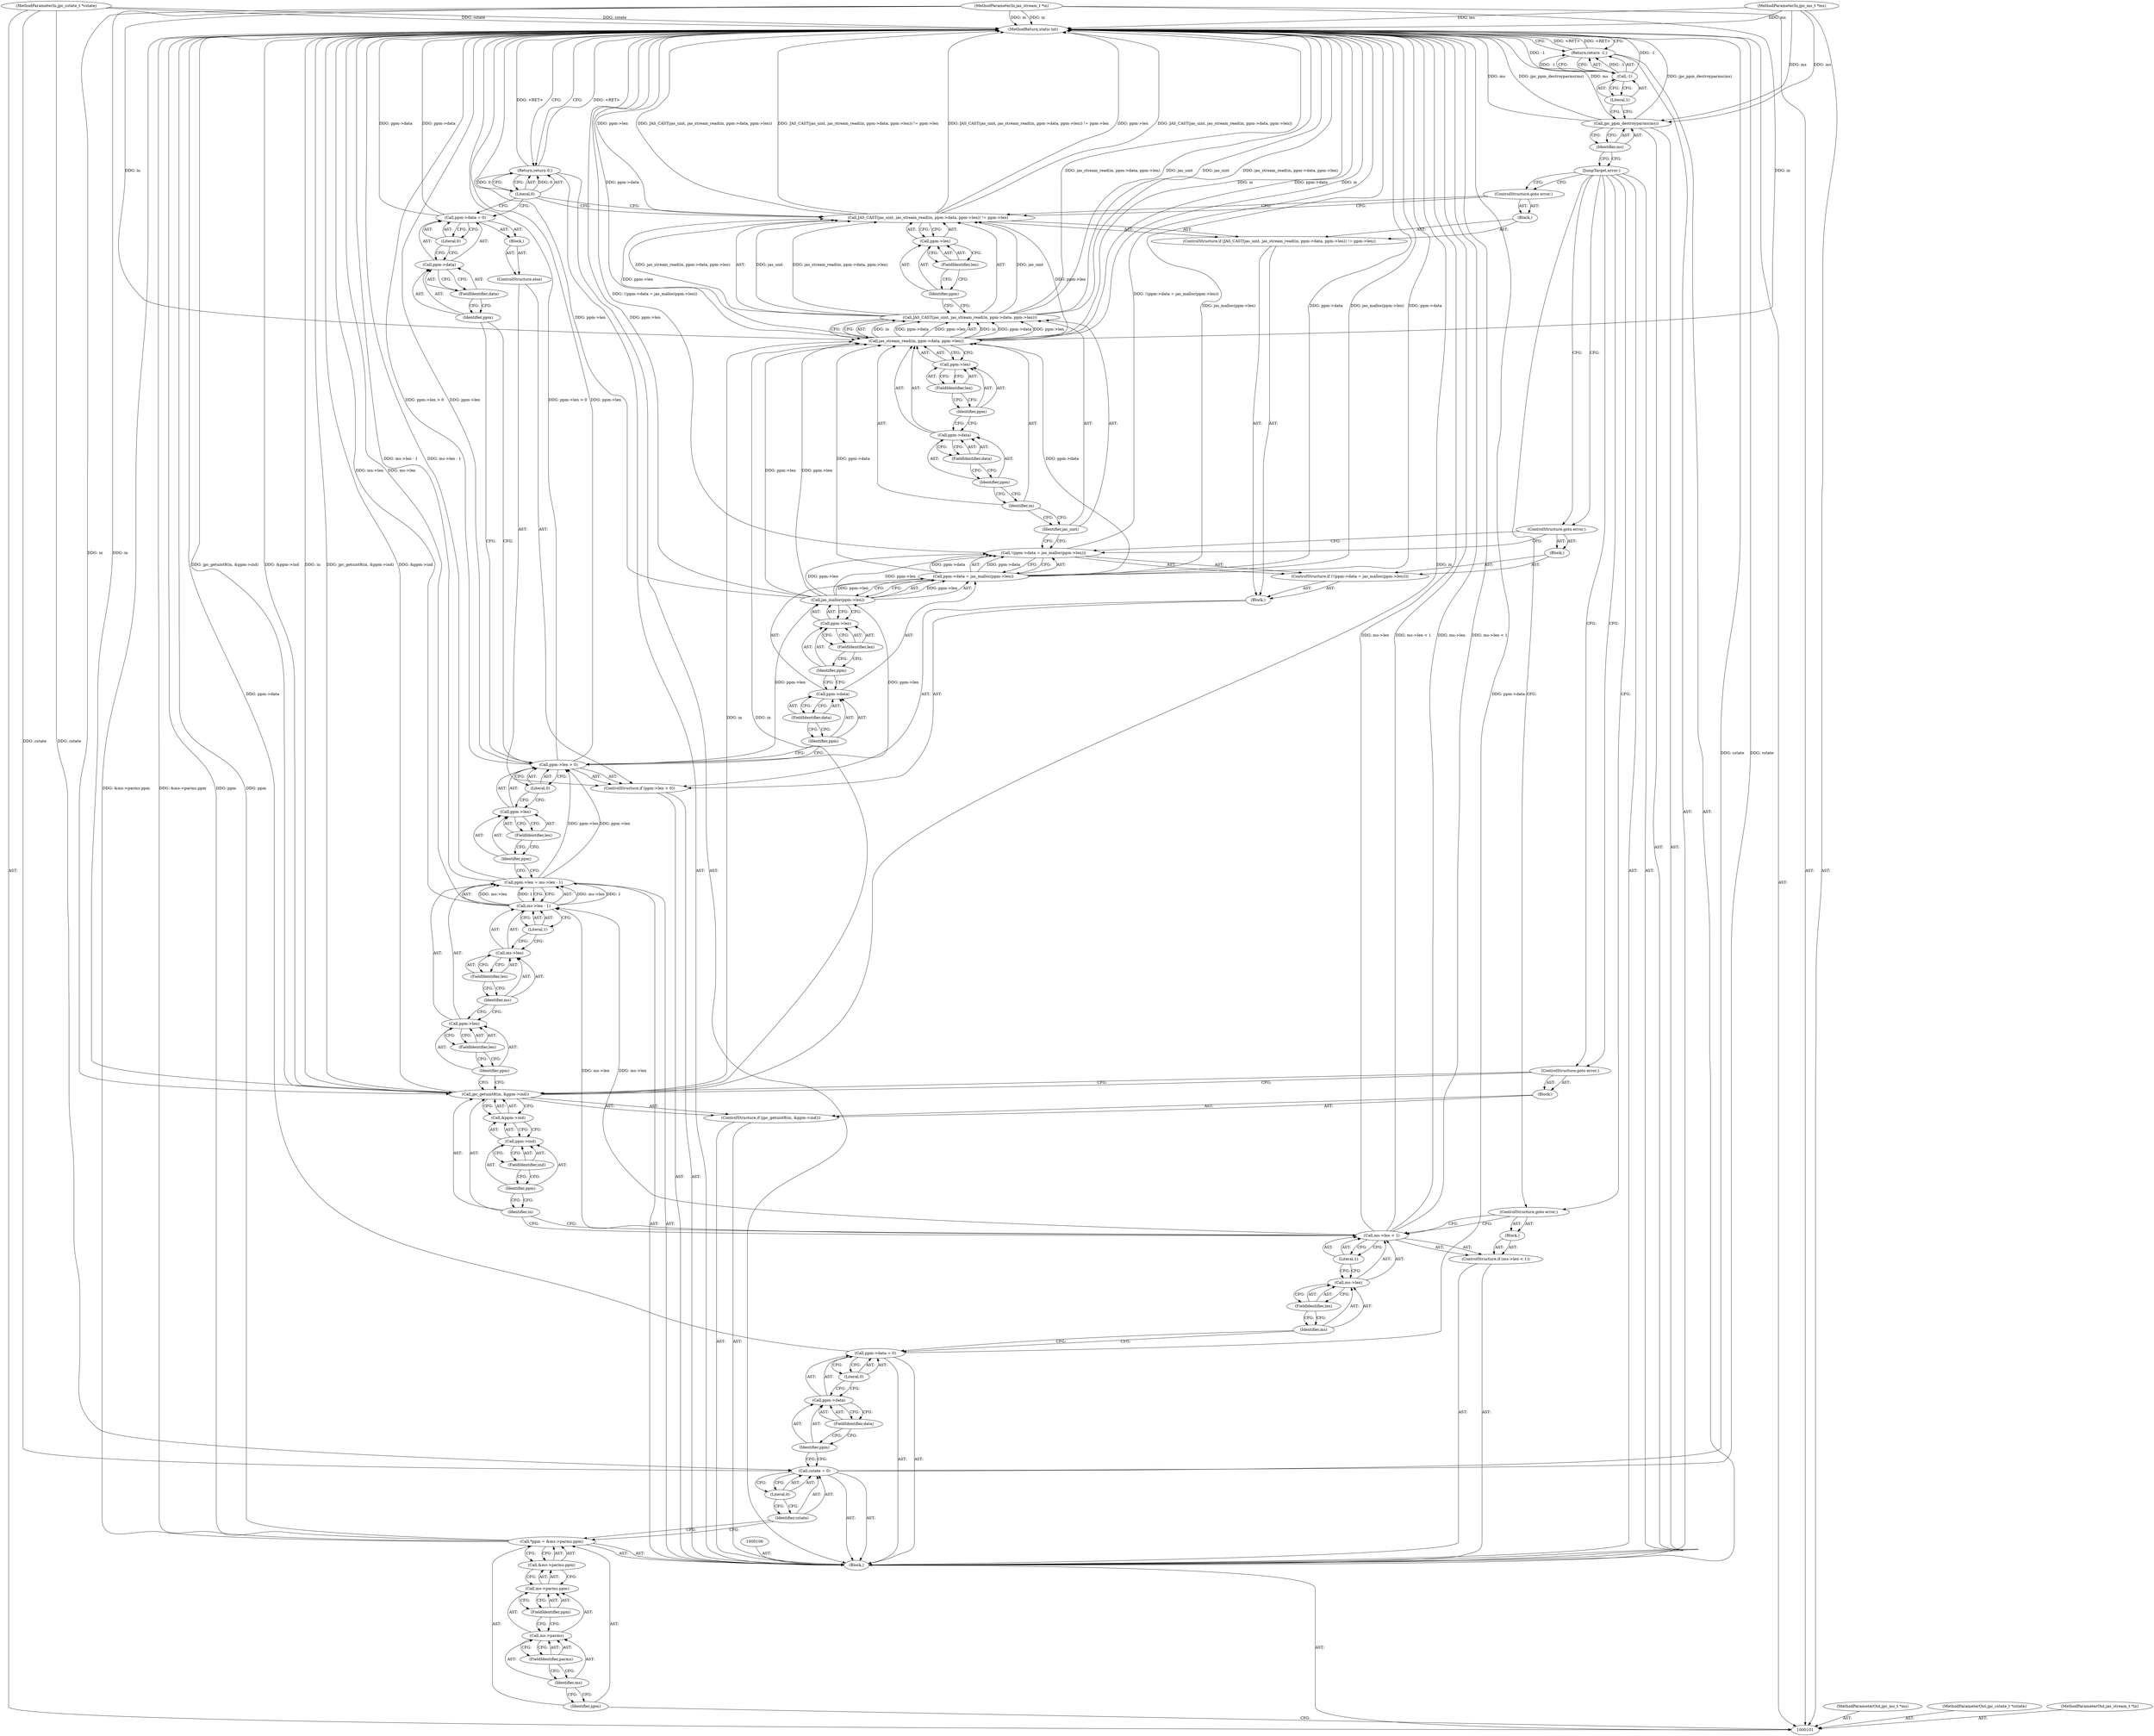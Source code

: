 digraph "0_jasper_d42b2388f7f8e0332c846675133acea151fc557a_35" {
"1000200" [label="(MethodReturn,static int)"];
"1000102" [label="(MethodParameterIn,jpc_ms_t *ms)"];
"1000281" [label="(MethodParameterOut,jpc_ms_t *ms)"];
"1000103" [label="(MethodParameterIn,jpc_cstate_t *cstate)"];
"1000282" [label="(MethodParameterOut,jpc_cstate_t *cstate)"];
"1000104" [label="(MethodParameterIn,jas_stream_t *in)"];
"1000283" [label="(MethodParameterOut,jas_stream_t *in)"];
"1000123" [label="(ControlStructure,if (ms->len < 1))"];
"1000128" [label="(Literal,1)"];
"1000129" [label="(Block,)"];
"1000124" [label="(Call,ms->len < 1)"];
"1000125" [label="(Call,ms->len)"];
"1000126" [label="(Identifier,ms)"];
"1000127" [label="(FieldIdentifier,len)"];
"1000130" [label="(ControlStructure,goto error;)"];
"1000131" [label="(ControlStructure,if (jpc_getuint8(in, &ppm->ind)))"];
"1000133" [label="(Identifier,in)"];
"1000134" [label="(Call,&ppm->ind)"];
"1000135" [label="(Call,ppm->ind)"];
"1000136" [label="(Identifier,ppm)"];
"1000137" [label="(FieldIdentifier,ind)"];
"1000138" [label="(Block,)"];
"1000132" [label="(Call,jpc_getuint8(in, &ppm->ind))"];
"1000139" [label="(ControlStructure,goto error;)"];
"1000140" [label="(Call,ppm->len = ms->len - 1)"];
"1000141" [label="(Call,ppm->len)"];
"1000142" [label="(Identifier,ppm)"];
"1000144" [label="(Call,ms->len - 1)"];
"1000145" [label="(Call,ms->len)"];
"1000146" [label="(Identifier,ms)"];
"1000147" [label="(FieldIdentifier,len)"];
"1000148" [label="(Literal,1)"];
"1000143" [label="(FieldIdentifier,len)"];
"1000149" [label="(ControlStructure,if (ppm->len > 0))"];
"1000153" [label="(FieldIdentifier,len)"];
"1000154" [label="(Literal,0)"];
"1000155" [label="(Block,)"];
"1000150" [label="(Call,ppm->len > 0)"];
"1000151" [label="(Call,ppm->len)"];
"1000152" [label="(Identifier,ppm)"];
"1000161" [label="(FieldIdentifier,data)"];
"1000162" [label="(Call,jas_malloc(ppm->len))"];
"1000156" [label="(ControlStructure,if (!(ppm->data = jas_malloc(ppm->len))))"];
"1000163" [label="(Call,ppm->len)"];
"1000164" [label="(Identifier,ppm)"];
"1000165" [label="(FieldIdentifier,len)"];
"1000166" [label="(Block,)"];
"1000157" [label="(Call,!(ppm->data = jas_malloc(ppm->len)))"];
"1000158" [label="(Call,ppm->data = jas_malloc(ppm->len))"];
"1000159" [label="(Call,ppm->data)"];
"1000160" [label="(Identifier,ppm)"];
"1000105" [label="(Block,)"];
"1000167" [label="(ControlStructure,goto error;)"];
"1000171" [label="(Identifier,jas_uint)"];
"1000168" [label="(ControlStructure,if (JAS_CAST(jas_uint, jas_stream_read(in, ppm->data, ppm->len)) != ppm->len))"];
"1000172" [label="(Call,jas_stream_read(in, ppm->data, ppm->len))"];
"1000173" [label="(Identifier,in)"];
"1000174" [label="(Call,ppm->data)"];
"1000175" [label="(Identifier,ppm)"];
"1000176" [label="(FieldIdentifier,data)"];
"1000177" [label="(Call,ppm->len)"];
"1000178" [label="(Identifier,ppm)"];
"1000169" [label="(Call,JAS_CAST(jas_uint, jas_stream_read(in, ppm->data, ppm->len)) != ppm->len)"];
"1000170" [label="(Call,JAS_CAST(jas_uint, jas_stream_read(in, ppm->data, ppm->len)))"];
"1000179" [label="(FieldIdentifier,len)"];
"1000180" [label="(Call,ppm->len)"];
"1000181" [label="(Identifier,ppm)"];
"1000182" [label="(FieldIdentifier,len)"];
"1000183" [label="(Block,)"];
"1000184" [label="(ControlStructure,goto error;)"];
"1000185" [label="(ControlStructure,else)"];
"1000186" [label="(Block,)"];
"1000191" [label="(Literal,0)"];
"1000187" [label="(Call,ppm->data = 0)"];
"1000188" [label="(Call,ppm->data)"];
"1000189" [label="(Identifier,ppm)"];
"1000190" [label="(FieldIdentifier,data)"];
"1000192" [label="(Return,return 0;)"];
"1000193" [label="(Literal,0)"];
"1000107" [label="(Call,*ppm = &ms->parms.ppm)"];
"1000108" [label="(Identifier,ppm)"];
"1000109" [label="(Call,&ms->parms.ppm)"];
"1000110" [label="(Call,ms->parms.ppm)"];
"1000111" [label="(Call,ms->parms)"];
"1000112" [label="(Identifier,ms)"];
"1000113" [label="(FieldIdentifier,parms)"];
"1000114" [label="(FieldIdentifier,ppm)"];
"1000194" [label="(JumpTarget,error:)"];
"1000195" [label="(Call,jpc_ppm_destroyparms(ms))"];
"1000196" [label="(Identifier,ms)"];
"1000197" [label="(Return,return -1;)"];
"1000198" [label="(Call,-1)"];
"1000199" [label="(Literal,1)"];
"1000115" [label="(Call,cstate = 0)"];
"1000116" [label="(Identifier,cstate)"];
"1000117" [label="(Literal,0)"];
"1000118" [label="(Call,ppm->data = 0)"];
"1000119" [label="(Call,ppm->data)"];
"1000120" [label="(Identifier,ppm)"];
"1000122" [label="(Literal,0)"];
"1000121" [label="(FieldIdentifier,data)"];
"1000200" -> "1000101"  [label="AST: "];
"1000200" -> "1000192"  [label="CFG: "];
"1000200" -> "1000197"  [label="CFG: "];
"1000197" -> "1000200"  [label="DDG: <RET>"];
"1000124" -> "1000200"  [label="DDG: ms->len"];
"1000124" -> "1000200"  [label="DDG: ms->len < 1"];
"1000107" -> "1000200"  [label="DDG: ppm"];
"1000107" -> "1000200"  [label="DDG: &ms->parms.ppm"];
"1000169" -> "1000200"  [label="DDG: JAS_CAST(jas_uint, jas_stream_read(in, ppm->data, ppm->len)) != ppm->len"];
"1000169" -> "1000200"  [label="DDG: ppm->len"];
"1000169" -> "1000200"  [label="DDG: JAS_CAST(jas_uint, jas_stream_read(in, ppm->data, ppm->len))"];
"1000157" -> "1000200"  [label="DDG: !(ppm->data = jas_malloc(ppm->len))"];
"1000104" -> "1000200"  [label="DDG: in"];
"1000132" -> "1000200"  [label="DDG: jpc_getuint8(in, &ppm->ind)"];
"1000132" -> "1000200"  [label="DDG: &ppm->ind"];
"1000132" -> "1000200"  [label="DDG: in"];
"1000172" -> "1000200"  [label="DDG: in"];
"1000172" -> "1000200"  [label="DDG: ppm->data"];
"1000118" -> "1000200"  [label="DDG: ppm->data"];
"1000115" -> "1000200"  [label="DDG: cstate"];
"1000187" -> "1000200"  [label="DDG: ppm->data"];
"1000158" -> "1000200"  [label="DDG: ppm->data"];
"1000158" -> "1000200"  [label="DDG: jas_malloc(ppm->len)"];
"1000170" -> "1000200"  [label="DDG: jas_stream_read(in, ppm->data, ppm->len)"];
"1000170" -> "1000200"  [label="DDG: jas_uint"];
"1000150" -> "1000200"  [label="DDG: ppm->len"];
"1000150" -> "1000200"  [label="DDG: ppm->len > 0"];
"1000195" -> "1000200"  [label="DDG: jpc_ppm_destroyparms(ms)"];
"1000195" -> "1000200"  [label="DDG: ms"];
"1000140" -> "1000200"  [label="DDG: ms->len - 1"];
"1000103" -> "1000200"  [label="DDG: cstate"];
"1000102" -> "1000200"  [label="DDG: ms"];
"1000144" -> "1000200"  [label="DDG: ms->len"];
"1000162" -> "1000200"  [label="DDG: ppm->len"];
"1000198" -> "1000200"  [label="DDG: -1"];
"1000192" -> "1000200"  [label="DDG: <RET>"];
"1000102" -> "1000101"  [label="AST: "];
"1000102" -> "1000200"  [label="DDG: ms"];
"1000102" -> "1000195"  [label="DDG: ms"];
"1000281" -> "1000101"  [label="AST: "];
"1000103" -> "1000101"  [label="AST: "];
"1000103" -> "1000200"  [label="DDG: cstate"];
"1000103" -> "1000115"  [label="DDG: cstate"];
"1000282" -> "1000101"  [label="AST: "];
"1000104" -> "1000101"  [label="AST: "];
"1000104" -> "1000200"  [label="DDG: in"];
"1000104" -> "1000132"  [label="DDG: in"];
"1000104" -> "1000172"  [label="DDG: in"];
"1000283" -> "1000101"  [label="AST: "];
"1000123" -> "1000105"  [label="AST: "];
"1000124" -> "1000123"  [label="AST: "];
"1000129" -> "1000123"  [label="AST: "];
"1000128" -> "1000124"  [label="AST: "];
"1000128" -> "1000125"  [label="CFG: "];
"1000124" -> "1000128"  [label="CFG: "];
"1000129" -> "1000123"  [label="AST: "];
"1000130" -> "1000129"  [label="AST: "];
"1000124" -> "1000123"  [label="AST: "];
"1000124" -> "1000128"  [label="CFG: "];
"1000125" -> "1000124"  [label="AST: "];
"1000128" -> "1000124"  [label="AST: "];
"1000130" -> "1000124"  [label="CFG: "];
"1000133" -> "1000124"  [label="CFG: "];
"1000124" -> "1000200"  [label="DDG: ms->len"];
"1000124" -> "1000200"  [label="DDG: ms->len < 1"];
"1000124" -> "1000144"  [label="DDG: ms->len"];
"1000125" -> "1000124"  [label="AST: "];
"1000125" -> "1000127"  [label="CFG: "];
"1000126" -> "1000125"  [label="AST: "];
"1000127" -> "1000125"  [label="AST: "];
"1000128" -> "1000125"  [label="CFG: "];
"1000126" -> "1000125"  [label="AST: "];
"1000126" -> "1000118"  [label="CFG: "];
"1000127" -> "1000126"  [label="CFG: "];
"1000127" -> "1000125"  [label="AST: "];
"1000127" -> "1000126"  [label="CFG: "];
"1000125" -> "1000127"  [label="CFG: "];
"1000130" -> "1000129"  [label="AST: "];
"1000130" -> "1000124"  [label="CFG: "];
"1000194" -> "1000130"  [label="CFG: "];
"1000131" -> "1000105"  [label="AST: "];
"1000132" -> "1000131"  [label="AST: "];
"1000138" -> "1000131"  [label="AST: "];
"1000133" -> "1000132"  [label="AST: "];
"1000133" -> "1000124"  [label="CFG: "];
"1000136" -> "1000133"  [label="CFG: "];
"1000134" -> "1000132"  [label="AST: "];
"1000134" -> "1000135"  [label="CFG: "];
"1000135" -> "1000134"  [label="AST: "];
"1000132" -> "1000134"  [label="CFG: "];
"1000135" -> "1000134"  [label="AST: "];
"1000135" -> "1000137"  [label="CFG: "];
"1000136" -> "1000135"  [label="AST: "];
"1000137" -> "1000135"  [label="AST: "];
"1000134" -> "1000135"  [label="CFG: "];
"1000136" -> "1000135"  [label="AST: "];
"1000136" -> "1000133"  [label="CFG: "];
"1000137" -> "1000136"  [label="CFG: "];
"1000137" -> "1000135"  [label="AST: "];
"1000137" -> "1000136"  [label="CFG: "];
"1000135" -> "1000137"  [label="CFG: "];
"1000138" -> "1000131"  [label="AST: "];
"1000139" -> "1000138"  [label="AST: "];
"1000132" -> "1000131"  [label="AST: "];
"1000132" -> "1000134"  [label="CFG: "];
"1000133" -> "1000132"  [label="AST: "];
"1000134" -> "1000132"  [label="AST: "];
"1000139" -> "1000132"  [label="CFG: "];
"1000142" -> "1000132"  [label="CFG: "];
"1000132" -> "1000200"  [label="DDG: jpc_getuint8(in, &ppm->ind)"];
"1000132" -> "1000200"  [label="DDG: &ppm->ind"];
"1000132" -> "1000200"  [label="DDG: in"];
"1000104" -> "1000132"  [label="DDG: in"];
"1000132" -> "1000172"  [label="DDG: in"];
"1000139" -> "1000138"  [label="AST: "];
"1000139" -> "1000132"  [label="CFG: "];
"1000194" -> "1000139"  [label="CFG: "];
"1000140" -> "1000105"  [label="AST: "];
"1000140" -> "1000144"  [label="CFG: "];
"1000141" -> "1000140"  [label="AST: "];
"1000144" -> "1000140"  [label="AST: "];
"1000152" -> "1000140"  [label="CFG: "];
"1000140" -> "1000200"  [label="DDG: ms->len - 1"];
"1000144" -> "1000140"  [label="DDG: ms->len"];
"1000144" -> "1000140"  [label="DDG: 1"];
"1000140" -> "1000150"  [label="DDG: ppm->len"];
"1000141" -> "1000140"  [label="AST: "];
"1000141" -> "1000143"  [label="CFG: "];
"1000142" -> "1000141"  [label="AST: "];
"1000143" -> "1000141"  [label="AST: "];
"1000146" -> "1000141"  [label="CFG: "];
"1000142" -> "1000141"  [label="AST: "];
"1000142" -> "1000132"  [label="CFG: "];
"1000143" -> "1000142"  [label="CFG: "];
"1000144" -> "1000140"  [label="AST: "];
"1000144" -> "1000148"  [label="CFG: "];
"1000145" -> "1000144"  [label="AST: "];
"1000148" -> "1000144"  [label="AST: "];
"1000140" -> "1000144"  [label="CFG: "];
"1000144" -> "1000200"  [label="DDG: ms->len"];
"1000144" -> "1000140"  [label="DDG: ms->len"];
"1000144" -> "1000140"  [label="DDG: 1"];
"1000124" -> "1000144"  [label="DDG: ms->len"];
"1000145" -> "1000144"  [label="AST: "];
"1000145" -> "1000147"  [label="CFG: "];
"1000146" -> "1000145"  [label="AST: "];
"1000147" -> "1000145"  [label="AST: "];
"1000148" -> "1000145"  [label="CFG: "];
"1000146" -> "1000145"  [label="AST: "];
"1000146" -> "1000141"  [label="CFG: "];
"1000147" -> "1000146"  [label="CFG: "];
"1000147" -> "1000145"  [label="AST: "];
"1000147" -> "1000146"  [label="CFG: "];
"1000145" -> "1000147"  [label="CFG: "];
"1000148" -> "1000144"  [label="AST: "];
"1000148" -> "1000145"  [label="CFG: "];
"1000144" -> "1000148"  [label="CFG: "];
"1000143" -> "1000141"  [label="AST: "];
"1000143" -> "1000142"  [label="CFG: "];
"1000141" -> "1000143"  [label="CFG: "];
"1000149" -> "1000105"  [label="AST: "];
"1000150" -> "1000149"  [label="AST: "];
"1000155" -> "1000149"  [label="AST: "];
"1000185" -> "1000149"  [label="AST: "];
"1000153" -> "1000151"  [label="AST: "];
"1000153" -> "1000152"  [label="CFG: "];
"1000151" -> "1000153"  [label="CFG: "];
"1000154" -> "1000150"  [label="AST: "];
"1000154" -> "1000151"  [label="CFG: "];
"1000150" -> "1000154"  [label="CFG: "];
"1000155" -> "1000149"  [label="AST: "];
"1000156" -> "1000155"  [label="AST: "];
"1000168" -> "1000155"  [label="AST: "];
"1000150" -> "1000149"  [label="AST: "];
"1000150" -> "1000154"  [label="CFG: "];
"1000151" -> "1000150"  [label="AST: "];
"1000154" -> "1000150"  [label="AST: "];
"1000160" -> "1000150"  [label="CFG: "];
"1000189" -> "1000150"  [label="CFG: "];
"1000150" -> "1000200"  [label="DDG: ppm->len"];
"1000150" -> "1000200"  [label="DDG: ppm->len > 0"];
"1000140" -> "1000150"  [label="DDG: ppm->len"];
"1000150" -> "1000162"  [label="DDG: ppm->len"];
"1000151" -> "1000150"  [label="AST: "];
"1000151" -> "1000153"  [label="CFG: "];
"1000152" -> "1000151"  [label="AST: "];
"1000153" -> "1000151"  [label="AST: "];
"1000154" -> "1000151"  [label="CFG: "];
"1000152" -> "1000151"  [label="AST: "];
"1000152" -> "1000140"  [label="CFG: "];
"1000153" -> "1000152"  [label="CFG: "];
"1000161" -> "1000159"  [label="AST: "];
"1000161" -> "1000160"  [label="CFG: "];
"1000159" -> "1000161"  [label="CFG: "];
"1000162" -> "1000158"  [label="AST: "];
"1000162" -> "1000163"  [label="CFG: "];
"1000163" -> "1000162"  [label="AST: "];
"1000158" -> "1000162"  [label="CFG: "];
"1000162" -> "1000200"  [label="DDG: ppm->len"];
"1000162" -> "1000157"  [label="DDG: ppm->len"];
"1000162" -> "1000158"  [label="DDG: ppm->len"];
"1000150" -> "1000162"  [label="DDG: ppm->len"];
"1000162" -> "1000172"  [label="DDG: ppm->len"];
"1000156" -> "1000155"  [label="AST: "];
"1000157" -> "1000156"  [label="AST: "];
"1000166" -> "1000156"  [label="AST: "];
"1000163" -> "1000162"  [label="AST: "];
"1000163" -> "1000165"  [label="CFG: "];
"1000164" -> "1000163"  [label="AST: "];
"1000165" -> "1000163"  [label="AST: "];
"1000162" -> "1000163"  [label="CFG: "];
"1000164" -> "1000163"  [label="AST: "];
"1000164" -> "1000159"  [label="CFG: "];
"1000165" -> "1000164"  [label="CFG: "];
"1000165" -> "1000163"  [label="AST: "];
"1000165" -> "1000164"  [label="CFG: "];
"1000163" -> "1000165"  [label="CFG: "];
"1000166" -> "1000156"  [label="AST: "];
"1000167" -> "1000166"  [label="AST: "];
"1000157" -> "1000156"  [label="AST: "];
"1000157" -> "1000158"  [label="CFG: "];
"1000158" -> "1000157"  [label="AST: "];
"1000167" -> "1000157"  [label="CFG: "];
"1000171" -> "1000157"  [label="CFG: "];
"1000157" -> "1000200"  [label="DDG: !(ppm->data = jas_malloc(ppm->len))"];
"1000158" -> "1000157"  [label="DDG: ppm->data"];
"1000162" -> "1000157"  [label="DDG: ppm->len"];
"1000158" -> "1000157"  [label="AST: "];
"1000158" -> "1000162"  [label="CFG: "];
"1000159" -> "1000158"  [label="AST: "];
"1000162" -> "1000158"  [label="AST: "];
"1000157" -> "1000158"  [label="CFG: "];
"1000158" -> "1000200"  [label="DDG: ppm->data"];
"1000158" -> "1000200"  [label="DDG: jas_malloc(ppm->len)"];
"1000158" -> "1000157"  [label="DDG: ppm->data"];
"1000162" -> "1000158"  [label="DDG: ppm->len"];
"1000158" -> "1000172"  [label="DDG: ppm->data"];
"1000159" -> "1000158"  [label="AST: "];
"1000159" -> "1000161"  [label="CFG: "];
"1000160" -> "1000159"  [label="AST: "];
"1000161" -> "1000159"  [label="AST: "];
"1000164" -> "1000159"  [label="CFG: "];
"1000160" -> "1000159"  [label="AST: "];
"1000160" -> "1000150"  [label="CFG: "];
"1000161" -> "1000160"  [label="CFG: "];
"1000105" -> "1000101"  [label="AST: "];
"1000106" -> "1000105"  [label="AST: "];
"1000107" -> "1000105"  [label="AST: "];
"1000115" -> "1000105"  [label="AST: "];
"1000118" -> "1000105"  [label="AST: "];
"1000123" -> "1000105"  [label="AST: "];
"1000131" -> "1000105"  [label="AST: "];
"1000140" -> "1000105"  [label="AST: "];
"1000149" -> "1000105"  [label="AST: "];
"1000192" -> "1000105"  [label="AST: "];
"1000194" -> "1000105"  [label="AST: "];
"1000195" -> "1000105"  [label="AST: "];
"1000197" -> "1000105"  [label="AST: "];
"1000167" -> "1000166"  [label="AST: "];
"1000167" -> "1000157"  [label="CFG: "];
"1000194" -> "1000167"  [label="CFG: "];
"1000171" -> "1000170"  [label="AST: "];
"1000171" -> "1000157"  [label="CFG: "];
"1000173" -> "1000171"  [label="CFG: "];
"1000168" -> "1000155"  [label="AST: "];
"1000169" -> "1000168"  [label="AST: "];
"1000183" -> "1000168"  [label="AST: "];
"1000172" -> "1000170"  [label="AST: "];
"1000172" -> "1000177"  [label="CFG: "];
"1000173" -> "1000172"  [label="AST: "];
"1000174" -> "1000172"  [label="AST: "];
"1000177" -> "1000172"  [label="AST: "];
"1000170" -> "1000172"  [label="CFG: "];
"1000172" -> "1000200"  [label="DDG: in"];
"1000172" -> "1000200"  [label="DDG: ppm->data"];
"1000172" -> "1000170"  [label="DDG: in"];
"1000172" -> "1000170"  [label="DDG: ppm->data"];
"1000172" -> "1000170"  [label="DDG: ppm->len"];
"1000132" -> "1000172"  [label="DDG: in"];
"1000104" -> "1000172"  [label="DDG: in"];
"1000158" -> "1000172"  [label="DDG: ppm->data"];
"1000162" -> "1000172"  [label="DDG: ppm->len"];
"1000172" -> "1000169"  [label="DDG: ppm->len"];
"1000173" -> "1000172"  [label="AST: "];
"1000173" -> "1000171"  [label="CFG: "];
"1000175" -> "1000173"  [label="CFG: "];
"1000174" -> "1000172"  [label="AST: "];
"1000174" -> "1000176"  [label="CFG: "];
"1000175" -> "1000174"  [label="AST: "];
"1000176" -> "1000174"  [label="AST: "];
"1000178" -> "1000174"  [label="CFG: "];
"1000175" -> "1000174"  [label="AST: "];
"1000175" -> "1000173"  [label="CFG: "];
"1000176" -> "1000175"  [label="CFG: "];
"1000176" -> "1000174"  [label="AST: "];
"1000176" -> "1000175"  [label="CFG: "];
"1000174" -> "1000176"  [label="CFG: "];
"1000177" -> "1000172"  [label="AST: "];
"1000177" -> "1000179"  [label="CFG: "];
"1000178" -> "1000177"  [label="AST: "];
"1000179" -> "1000177"  [label="AST: "];
"1000172" -> "1000177"  [label="CFG: "];
"1000178" -> "1000177"  [label="AST: "];
"1000178" -> "1000174"  [label="CFG: "];
"1000179" -> "1000178"  [label="CFG: "];
"1000169" -> "1000168"  [label="AST: "];
"1000169" -> "1000180"  [label="CFG: "];
"1000170" -> "1000169"  [label="AST: "];
"1000180" -> "1000169"  [label="AST: "];
"1000184" -> "1000169"  [label="CFG: "];
"1000193" -> "1000169"  [label="CFG: "];
"1000169" -> "1000200"  [label="DDG: JAS_CAST(jas_uint, jas_stream_read(in, ppm->data, ppm->len)) != ppm->len"];
"1000169" -> "1000200"  [label="DDG: ppm->len"];
"1000169" -> "1000200"  [label="DDG: JAS_CAST(jas_uint, jas_stream_read(in, ppm->data, ppm->len))"];
"1000170" -> "1000169"  [label="DDG: jas_uint"];
"1000170" -> "1000169"  [label="DDG: jas_stream_read(in, ppm->data, ppm->len)"];
"1000172" -> "1000169"  [label="DDG: ppm->len"];
"1000170" -> "1000169"  [label="AST: "];
"1000170" -> "1000172"  [label="CFG: "];
"1000171" -> "1000170"  [label="AST: "];
"1000172" -> "1000170"  [label="AST: "];
"1000181" -> "1000170"  [label="CFG: "];
"1000170" -> "1000200"  [label="DDG: jas_stream_read(in, ppm->data, ppm->len)"];
"1000170" -> "1000200"  [label="DDG: jas_uint"];
"1000170" -> "1000169"  [label="DDG: jas_uint"];
"1000170" -> "1000169"  [label="DDG: jas_stream_read(in, ppm->data, ppm->len)"];
"1000172" -> "1000170"  [label="DDG: in"];
"1000172" -> "1000170"  [label="DDG: ppm->data"];
"1000172" -> "1000170"  [label="DDG: ppm->len"];
"1000179" -> "1000177"  [label="AST: "];
"1000179" -> "1000178"  [label="CFG: "];
"1000177" -> "1000179"  [label="CFG: "];
"1000180" -> "1000169"  [label="AST: "];
"1000180" -> "1000182"  [label="CFG: "];
"1000181" -> "1000180"  [label="AST: "];
"1000182" -> "1000180"  [label="AST: "];
"1000169" -> "1000180"  [label="CFG: "];
"1000181" -> "1000180"  [label="AST: "];
"1000181" -> "1000170"  [label="CFG: "];
"1000182" -> "1000181"  [label="CFG: "];
"1000182" -> "1000180"  [label="AST: "];
"1000182" -> "1000181"  [label="CFG: "];
"1000180" -> "1000182"  [label="CFG: "];
"1000183" -> "1000168"  [label="AST: "];
"1000184" -> "1000183"  [label="AST: "];
"1000184" -> "1000183"  [label="AST: "];
"1000184" -> "1000169"  [label="CFG: "];
"1000194" -> "1000184"  [label="CFG: "];
"1000185" -> "1000149"  [label="AST: "];
"1000186" -> "1000185"  [label="AST: "];
"1000186" -> "1000185"  [label="AST: "];
"1000187" -> "1000186"  [label="AST: "];
"1000191" -> "1000187"  [label="AST: "];
"1000191" -> "1000188"  [label="CFG: "];
"1000187" -> "1000191"  [label="CFG: "];
"1000187" -> "1000186"  [label="AST: "];
"1000187" -> "1000191"  [label="CFG: "];
"1000188" -> "1000187"  [label="AST: "];
"1000191" -> "1000187"  [label="AST: "];
"1000193" -> "1000187"  [label="CFG: "];
"1000187" -> "1000200"  [label="DDG: ppm->data"];
"1000188" -> "1000187"  [label="AST: "];
"1000188" -> "1000190"  [label="CFG: "];
"1000189" -> "1000188"  [label="AST: "];
"1000190" -> "1000188"  [label="AST: "];
"1000191" -> "1000188"  [label="CFG: "];
"1000189" -> "1000188"  [label="AST: "];
"1000189" -> "1000150"  [label="CFG: "];
"1000190" -> "1000189"  [label="CFG: "];
"1000190" -> "1000188"  [label="AST: "];
"1000190" -> "1000189"  [label="CFG: "];
"1000188" -> "1000190"  [label="CFG: "];
"1000192" -> "1000105"  [label="AST: "];
"1000192" -> "1000193"  [label="CFG: "];
"1000193" -> "1000192"  [label="AST: "];
"1000200" -> "1000192"  [label="CFG: "];
"1000192" -> "1000200"  [label="DDG: <RET>"];
"1000193" -> "1000192"  [label="DDG: 0"];
"1000193" -> "1000192"  [label="AST: "];
"1000193" -> "1000169"  [label="CFG: "];
"1000193" -> "1000187"  [label="CFG: "];
"1000192" -> "1000193"  [label="CFG: "];
"1000193" -> "1000192"  [label="DDG: 0"];
"1000107" -> "1000105"  [label="AST: "];
"1000107" -> "1000109"  [label="CFG: "];
"1000108" -> "1000107"  [label="AST: "];
"1000109" -> "1000107"  [label="AST: "];
"1000116" -> "1000107"  [label="CFG: "];
"1000107" -> "1000200"  [label="DDG: ppm"];
"1000107" -> "1000200"  [label="DDG: &ms->parms.ppm"];
"1000108" -> "1000107"  [label="AST: "];
"1000108" -> "1000101"  [label="CFG: "];
"1000112" -> "1000108"  [label="CFG: "];
"1000109" -> "1000107"  [label="AST: "];
"1000109" -> "1000110"  [label="CFG: "];
"1000110" -> "1000109"  [label="AST: "];
"1000107" -> "1000109"  [label="CFG: "];
"1000110" -> "1000109"  [label="AST: "];
"1000110" -> "1000114"  [label="CFG: "];
"1000111" -> "1000110"  [label="AST: "];
"1000114" -> "1000110"  [label="AST: "];
"1000109" -> "1000110"  [label="CFG: "];
"1000111" -> "1000110"  [label="AST: "];
"1000111" -> "1000113"  [label="CFG: "];
"1000112" -> "1000111"  [label="AST: "];
"1000113" -> "1000111"  [label="AST: "];
"1000114" -> "1000111"  [label="CFG: "];
"1000112" -> "1000111"  [label="AST: "];
"1000112" -> "1000108"  [label="CFG: "];
"1000113" -> "1000112"  [label="CFG: "];
"1000113" -> "1000111"  [label="AST: "];
"1000113" -> "1000112"  [label="CFG: "];
"1000111" -> "1000113"  [label="CFG: "];
"1000114" -> "1000110"  [label="AST: "];
"1000114" -> "1000111"  [label="CFG: "];
"1000110" -> "1000114"  [label="CFG: "];
"1000194" -> "1000105"  [label="AST: "];
"1000194" -> "1000130"  [label="CFG: "];
"1000194" -> "1000139"  [label="CFG: "];
"1000194" -> "1000167"  [label="CFG: "];
"1000194" -> "1000184"  [label="CFG: "];
"1000196" -> "1000194"  [label="CFG: "];
"1000195" -> "1000105"  [label="AST: "];
"1000195" -> "1000196"  [label="CFG: "];
"1000196" -> "1000195"  [label="AST: "];
"1000199" -> "1000195"  [label="CFG: "];
"1000195" -> "1000200"  [label="DDG: jpc_ppm_destroyparms(ms)"];
"1000195" -> "1000200"  [label="DDG: ms"];
"1000102" -> "1000195"  [label="DDG: ms"];
"1000196" -> "1000195"  [label="AST: "];
"1000196" -> "1000194"  [label="CFG: "];
"1000195" -> "1000196"  [label="CFG: "];
"1000197" -> "1000105"  [label="AST: "];
"1000197" -> "1000198"  [label="CFG: "];
"1000198" -> "1000197"  [label="AST: "];
"1000200" -> "1000197"  [label="CFG: "];
"1000197" -> "1000200"  [label="DDG: <RET>"];
"1000198" -> "1000197"  [label="DDG: -1"];
"1000198" -> "1000197"  [label="AST: "];
"1000198" -> "1000199"  [label="CFG: "];
"1000199" -> "1000198"  [label="AST: "];
"1000197" -> "1000198"  [label="CFG: "];
"1000198" -> "1000200"  [label="DDG: -1"];
"1000198" -> "1000197"  [label="DDG: -1"];
"1000199" -> "1000198"  [label="AST: "];
"1000199" -> "1000195"  [label="CFG: "];
"1000198" -> "1000199"  [label="CFG: "];
"1000115" -> "1000105"  [label="AST: "];
"1000115" -> "1000117"  [label="CFG: "];
"1000116" -> "1000115"  [label="AST: "];
"1000117" -> "1000115"  [label="AST: "];
"1000120" -> "1000115"  [label="CFG: "];
"1000115" -> "1000200"  [label="DDG: cstate"];
"1000103" -> "1000115"  [label="DDG: cstate"];
"1000116" -> "1000115"  [label="AST: "];
"1000116" -> "1000107"  [label="CFG: "];
"1000117" -> "1000116"  [label="CFG: "];
"1000117" -> "1000115"  [label="AST: "];
"1000117" -> "1000116"  [label="CFG: "];
"1000115" -> "1000117"  [label="CFG: "];
"1000118" -> "1000105"  [label="AST: "];
"1000118" -> "1000122"  [label="CFG: "];
"1000119" -> "1000118"  [label="AST: "];
"1000122" -> "1000118"  [label="AST: "];
"1000126" -> "1000118"  [label="CFG: "];
"1000118" -> "1000200"  [label="DDG: ppm->data"];
"1000119" -> "1000118"  [label="AST: "];
"1000119" -> "1000121"  [label="CFG: "];
"1000120" -> "1000119"  [label="AST: "];
"1000121" -> "1000119"  [label="AST: "];
"1000122" -> "1000119"  [label="CFG: "];
"1000120" -> "1000119"  [label="AST: "];
"1000120" -> "1000115"  [label="CFG: "];
"1000121" -> "1000120"  [label="CFG: "];
"1000122" -> "1000118"  [label="AST: "];
"1000122" -> "1000119"  [label="CFG: "];
"1000118" -> "1000122"  [label="CFG: "];
"1000121" -> "1000119"  [label="AST: "];
"1000121" -> "1000120"  [label="CFG: "];
"1000119" -> "1000121"  [label="CFG: "];
}
